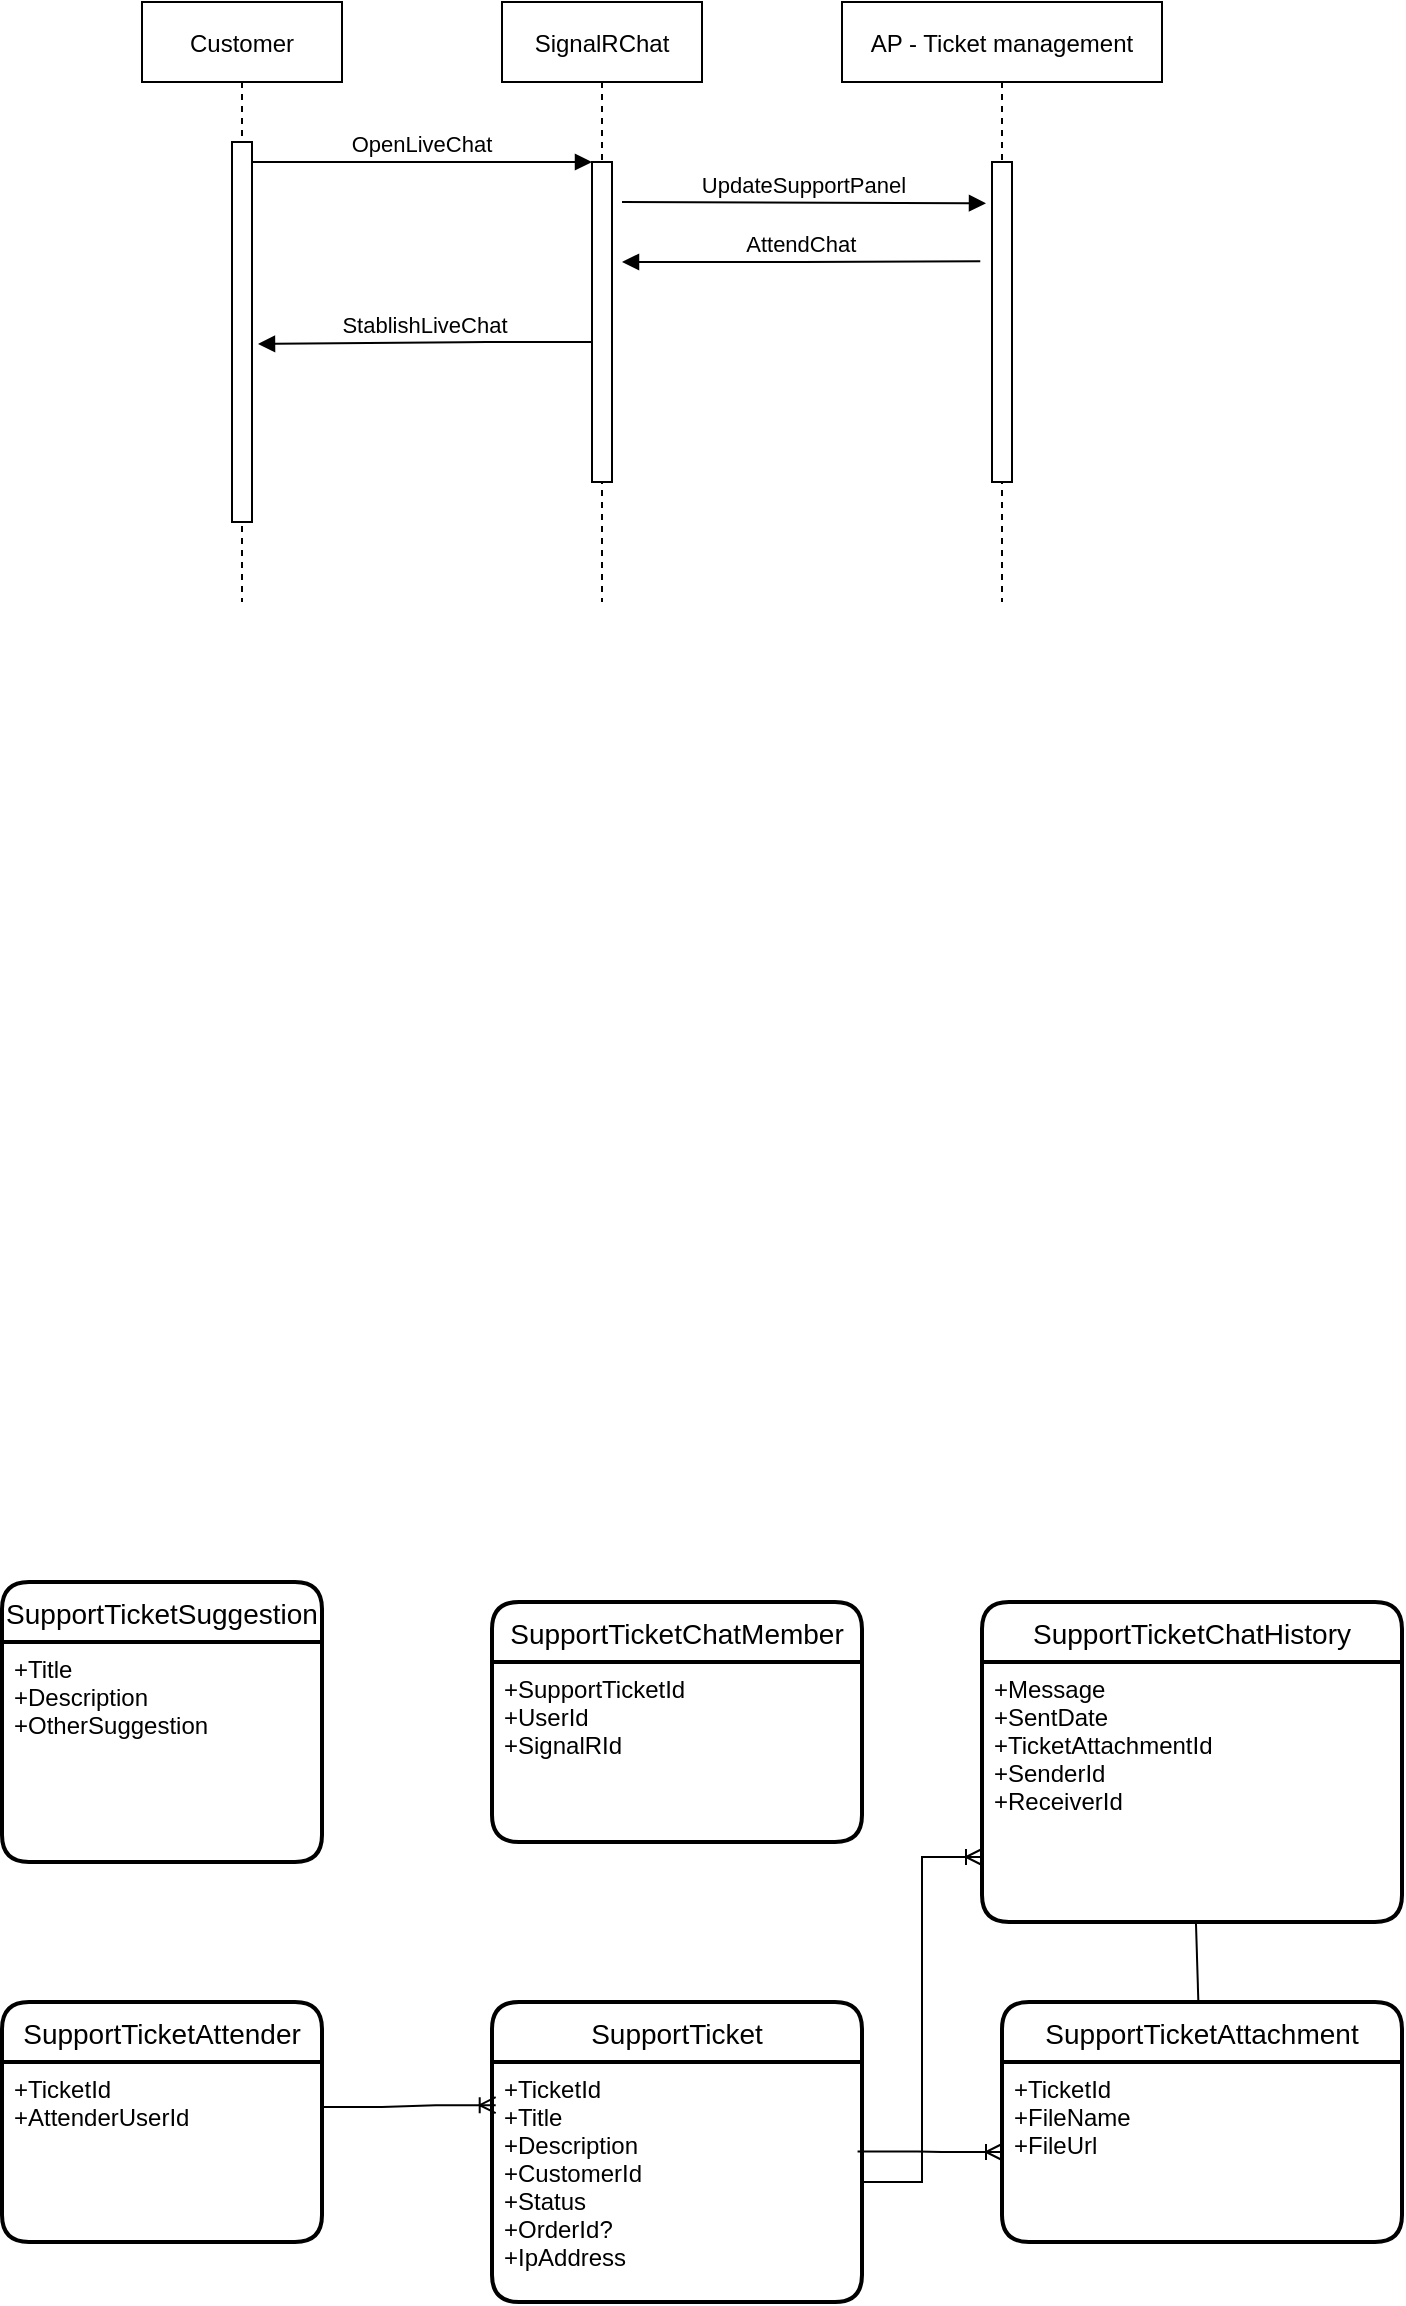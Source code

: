 <mxfile version="20.1.1" type="github">
  <diagram id="kgpKYQtTHZ0yAKxKKP6v" name="Page-1">
    <mxGraphModel dx="1038" dy="539" grid="1" gridSize="10" guides="1" tooltips="1" connect="1" arrows="1" fold="1" page="1" pageScale="1" pageWidth="850" pageHeight="1100" math="0" shadow="0">
      <root>
        <mxCell id="0" />
        <mxCell id="1" parent="0" />
        <mxCell id="3nuBFxr9cyL0pnOWT2aG-1" value="Customer" style="shape=umlLifeline;perimeter=lifelinePerimeter;container=1;collapsible=0;recursiveResize=0;rounded=0;shadow=0;strokeWidth=1;" parent="1" vertex="1">
          <mxGeometry x="120" y="80" width="100" height="300" as="geometry" />
        </mxCell>
        <mxCell id="3nuBFxr9cyL0pnOWT2aG-2" value="" style="points=[];perimeter=orthogonalPerimeter;rounded=0;shadow=0;strokeWidth=1;" parent="3nuBFxr9cyL0pnOWT2aG-1" vertex="1">
          <mxGeometry x="45" y="70" width="10" height="190" as="geometry" />
        </mxCell>
        <mxCell id="3nuBFxr9cyL0pnOWT2aG-5" value="SignalRChat" style="shape=umlLifeline;perimeter=lifelinePerimeter;container=1;collapsible=0;recursiveResize=0;rounded=0;shadow=0;strokeWidth=1;" parent="1" vertex="1">
          <mxGeometry x="300" y="80" width="100" height="300" as="geometry" />
        </mxCell>
        <mxCell id="3nuBFxr9cyL0pnOWT2aG-6" value="" style="points=[];perimeter=orthogonalPerimeter;rounded=0;shadow=0;strokeWidth=1;" parent="3nuBFxr9cyL0pnOWT2aG-5" vertex="1">
          <mxGeometry x="45" y="80" width="10" height="160" as="geometry" />
        </mxCell>
        <mxCell id="3nuBFxr9cyL0pnOWT2aG-8" value="OpenLiveChat" style="verticalAlign=bottom;endArrow=block;entryX=0;entryY=0;shadow=0;strokeWidth=1;" parent="1" source="3nuBFxr9cyL0pnOWT2aG-2" target="3nuBFxr9cyL0pnOWT2aG-6" edge="1">
          <mxGeometry relative="1" as="geometry">
            <mxPoint x="275" y="160" as="sourcePoint" />
          </mxGeometry>
        </mxCell>
        <mxCell id="3nuBFxr9cyL0pnOWT2aG-9" value="StablishLiveChat" style="verticalAlign=bottom;endArrow=block;shadow=0;strokeWidth=1;entryX=0.58;entryY=0.57;entryDx=0;entryDy=0;entryPerimeter=0;" parent="1" source="3nuBFxr9cyL0pnOWT2aG-6" target="3nuBFxr9cyL0pnOWT2aG-1" edge="1">
          <mxGeometry relative="1" as="geometry">
            <mxPoint x="240" y="200" as="sourcePoint" />
            <mxPoint x="180" y="200" as="targetPoint" />
            <Array as="points">
              <mxPoint x="300" y="250" />
              <mxPoint x="290" y="250" />
            </Array>
          </mxGeometry>
        </mxCell>
        <mxCell id="e0stAx7qCD_DcNNzEamt-17" value="SupportTicket" style="swimlane;childLayout=stackLayout;horizontal=1;startSize=30;horizontalStack=0;rounded=1;fontSize=14;fontStyle=0;strokeWidth=2;resizeParent=0;resizeLast=1;shadow=0;dashed=0;align=center;" parent="1" vertex="1">
          <mxGeometry x="295" y="1080" width="185" height="150" as="geometry" />
        </mxCell>
        <mxCell id="e0stAx7qCD_DcNNzEamt-18" value="+TicketId&#xa;+Title&#xa;+Description&#xa;+CustomerId&#xa;+Status&#xa;+OrderId?&#xa;+IpAddress&#xa;" style="align=left;strokeColor=none;fillColor=none;spacingLeft=4;fontSize=12;verticalAlign=top;resizable=0;rotatable=0;part=1;" parent="e0stAx7qCD_DcNNzEamt-17" vertex="1">
          <mxGeometry y="30" width="185" height="120" as="geometry" />
        </mxCell>
        <mxCell id="e0stAx7qCD_DcNNzEamt-19" value="SupportTicketAttachment" style="swimlane;childLayout=stackLayout;horizontal=1;startSize=30;horizontalStack=0;rounded=1;fontSize=14;fontStyle=0;strokeWidth=2;resizeParent=0;resizeLast=1;shadow=0;dashed=0;align=center;" parent="1" vertex="1">
          <mxGeometry x="550" y="1080" width="200" height="120" as="geometry" />
        </mxCell>
        <mxCell id="e0stAx7qCD_DcNNzEamt-20" value="+TicketId&#xa;+FileName&#xa;+FileUrl&#xa;" style="align=left;strokeColor=none;fillColor=none;spacingLeft=4;fontSize=12;verticalAlign=top;resizable=0;rotatable=0;part=1;" parent="e0stAx7qCD_DcNNzEamt-19" vertex="1">
          <mxGeometry y="30" width="200" height="90" as="geometry" />
        </mxCell>
        <mxCell id="e0stAx7qCD_DcNNzEamt-23" value="SupportTicketChatHistory" style="swimlane;childLayout=stackLayout;horizontal=1;startSize=30;horizontalStack=0;rounded=1;fontSize=14;fontStyle=0;strokeWidth=2;resizeParent=0;resizeLast=1;shadow=0;dashed=0;align=center;" parent="1" vertex="1">
          <mxGeometry x="540" y="880" width="210" height="160" as="geometry" />
        </mxCell>
        <mxCell id="e0stAx7qCD_DcNNzEamt-24" value="+Message&#xa;+SentDate&#xa;+TicketAttachmentId&#xa;+SenderId&#xa;+ReceiverId" style="align=left;strokeColor=none;fillColor=none;spacingLeft=4;fontSize=12;verticalAlign=top;resizable=0;rotatable=0;part=1;" parent="e0stAx7qCD_DcNNzEamt-23" vertex="1">
          <mxGeometry y="30" width="210" height="130" as="geometry" />
        </mxCell>
        <mxCell id="e0stAx7qCD_DcNNzEamt-26" value="" style="edgeStyle=entityRelationEdgeStyle;fontSize=12;html=1;endArrow=ERoneToMany;rounded=0;entryX=0;entryY=0.75;entryDx=0;entryDy=0;" parent="1" source="e0stAx7qCD_DcNNzEamt-18" target="e0stAx7qCD_DcNNzEamt-24" edge="1">
          <mxGeometry width="100" height="100" relative="1" as="geometry">
            <mxPoint x="470" y="1120" as="sourcePoint" />
            <mxPoint x="580" y="950" as="targetPoint" />
          </mxGeometry>
        </mxCell>
        <mxCell id="e0stAx7qCD_DcNNzEamt-27" value="" style="edgeStyle=entityRelationEdgeStyle;fontSize=12;html=1;endArrow=ERoneToMany;rounded=0;exitX=0.988;exitY=0.373;exitDx=0;exitDy=0;exitPerimeter=0;" parent="1" source="e0stAx7qCD_DcNNzEamt-18" target="e0stAx7qCD_DcNNzEamt-20" edge="1">
          <mxGeometry width="100" height="100" relative="1" as="geometry">
            <mxPoint x="483.52" y="1130.35" as="sourcePoint" />
            <mxPoint x="580" y="1151" as="targetPoint" />
          </mxGeometry>
        </mxCell>
        <mxCell id="e0stAx7qCD_DcNNzEamt-28" value="" style="endArrow=none;html=1;rounded=0;" parent="1" source="e0stAx7qCD_DcNNzEamt-24" target="e0stAx7qCD_DcNNzEamt-19" edge="1">
          <mxGeometry relative="1" as="geometry">
            <mxPoint x="654" y="1020" as="sourcePoint" />
            <mxPoint x="540" y="1080" as="targetPoint" />
          </mxGeometry>
        </mxCell>
        <mxCell id="e0stAx7qCD_DcNNzEamt-32" value="SupportTicketSuggestion" style="swimlane;childLayout=stackLayout;horizontal=1;startSize=30;horizontalStack=0;rounded=1;fontSize=14;fontStyle=0;strokeWidth=2;resizeParent=0;resizeLast=1;shadow=0;dashed=0;align=center;" parent="1" vertex="1">
          <mxGeometry x="50" y="870" width="160" height="140" as="geometry" />
        </mxCell>
        <mxCell id="e0stAx7qCD_DcNNzEamt-33" value="+Title&#xa;+Description&#xa;+OtherSuggestion&#xa;&#xa;&#xa;&#xa;&#xa;" style="align=left;strokeColor=none;fillColor=none;spacingLeft=4;fontSize=12;verticalAlign=top;resizable=0;rotatable=0;part=1;" parent="e0stAx7qCD_DcNNzEamt-32" vertex="1">
          <mxGeometry y="30" width="160" height="110" as="geometry" />
        </mxCell>
        <mxCell id="e0stAx7qCD_DcNNzEamt-34" value="SupportTicketAttender" style="swimlane;childLayout=stackLayout;horizontal=1;startSize=30;horizontalStack=0;rounded=1;fontSize=14;fontStyle=0;strokeWidth=2;resizeParent=0;resizeLast=1;shadow=0;dashed=0;align=center;" parent="1" vertex="1">
          <mxGeometry x="50" y="1080" width="160" height="120" as="geometry" />
        </mxCell>
        <mxCell id="e0stAx7qCD_DcNNzEamt-35" value="+TicketId&#xa;+AttenderUserId&#xa;&#xa;" style="align=left;strokeColor=none;fillColor=none;spacingLeft=4;fontSize=12;verticalAlign=top;resizable=0;rotatable=0;part=1;" parent="e0stAx7qCD_DcNNzEamt-34" vertex="1">
          <mxGeometry y="30" width="160" height="90" as="geometry" />
        </mxCell>
        <mxCell id="e0stAx7qCD_DcNNzEamt-42" value="" style="edgeStyle=entityRelationEdgeStyle;fontSize=12;html=1;endArrow=ERoneToMany;rounded=0;exitX=1;exitY=0.25;exitDx=0;exitDy=0;entryX=0.01;entryY=0.18;entryDx=0;entryDy=0;entryPerimeter=0;" parent="1" source="e0stAx7qCD_DcNNzEamt-35" target="e0stAx7qCD_DcNNzEamt-18" edge="1">
          <mxGeometry width="100" height="100" relative="1" as="geometry">
            <mxPoint x="300" y="1190" as="sourcePoint" />
            <mxPoint x="310" y="1133" as="targetPoint" />
          </mxGeometry>
        </mxCell>
        <mxCell id="e0stAx7qCD_DcNNzEamt-43" value="AP - Ticket management" style="shape=umlLifeline;perimeter=lifelinePerimeter;container=1;collapsible=0;recursiveResize=0;rounded=0;shadow=0;strokeWidth=1;" parent="1" vertex="1">
          <mxGeometry x="470" y="80" width="160" height="300" as="geometry" />
        </mxCell>
        <mxCell id="e0stAx7qCD_DcNNzEamt-44" value="" style="points=[];perimeter=orthogonalPerimeter;rounded=0;shadow=0;strokeWidth=1;" parent="e0stAx7qCD_DcNNzEamt-43" vertex="1">
          <mxGeometry x="75" y="80" width="10" height="160" as="geometry" />
        </mxCell>
        <mxCell id="e0stAx7qCD_DcNNzEamt-45" value="UpdateSupportPanel" style="verticalAlign=bottom;endArrow=block;shadow=0;strokeWidth=1;entryX=-0.3;entryY=0.129;entryDx=0;entryDy=0;entryPerimeter=0;" parent="1" target="e0stAx7qCD_DcNNzEamt-44" edge="1">
          <mxGeometry relative="1" as="geometry">
            <mxPoint x="360" y="180" as="sourcePoint" />
            <mxPoint x="540" y="180" as="targetPoint" />
          </mxGeometry>
        </mxCell>
        <mxCell id="e0stAx7qCD_DcNNzEamt-46" value="AttendChat" style="verticalAlign=bottom;endArrow=block;shadow=0;strokeWidth=1;exitX=-0.586;exitY=0.31;exitDx=0;exitDy=0;exitPerimeter=0;" parent="1" source="e0stAx7qCD_DcNNzEamt-44" edge="1">
          <mxGeometry relative="1" as="geometry">
            <mxPoint x="355" y="210" as="sourcePoint" />
            <mxPoint x="360" y="210" as="targetPoint" />
            <Array as="points">
              <mxPoint x="440" y="210" />
            </Array>
          </mxGeometry>
        </mxCell>
        <mxCell id="9I-AzRIJbB9GTegeeoSH-1" value="SupportTicketChatMember" style="swimlane;childLayout=stackLayout;horizontal=1;startSize=30;horizontalStack=0;rounded=1;fontSize=14;fontStyle=0;strokeWidth=2;resizeParent=0;resizeLast=1;shadow=0;dashed=0;align=center;" parent="1" vertex="1">
          <mxGeometry x="295" y="880" width="185" height="120" as="geometry" />
        </mxCell>
        <mxCell id="9I-AzRIJbB9GTegeeoSH-2" value="+SupportTicketId&#xa;+UserId&#xa;+SignalRId" style="align=left;strokeColor=none;fillColor=none;spacingLeft=4;fontSize=12;verticalAlign=top;resizable=0;rotatable=0;part=1;" parent="9I-AzRIJbB9GTegeeoSH-1" vertex="1">
          <mxGeometry y="30" width="185" height="90" as="geometry" />
        </mxCell>
      </root>
    </mxGraphModel>
  </diagram>
</mxfile>
